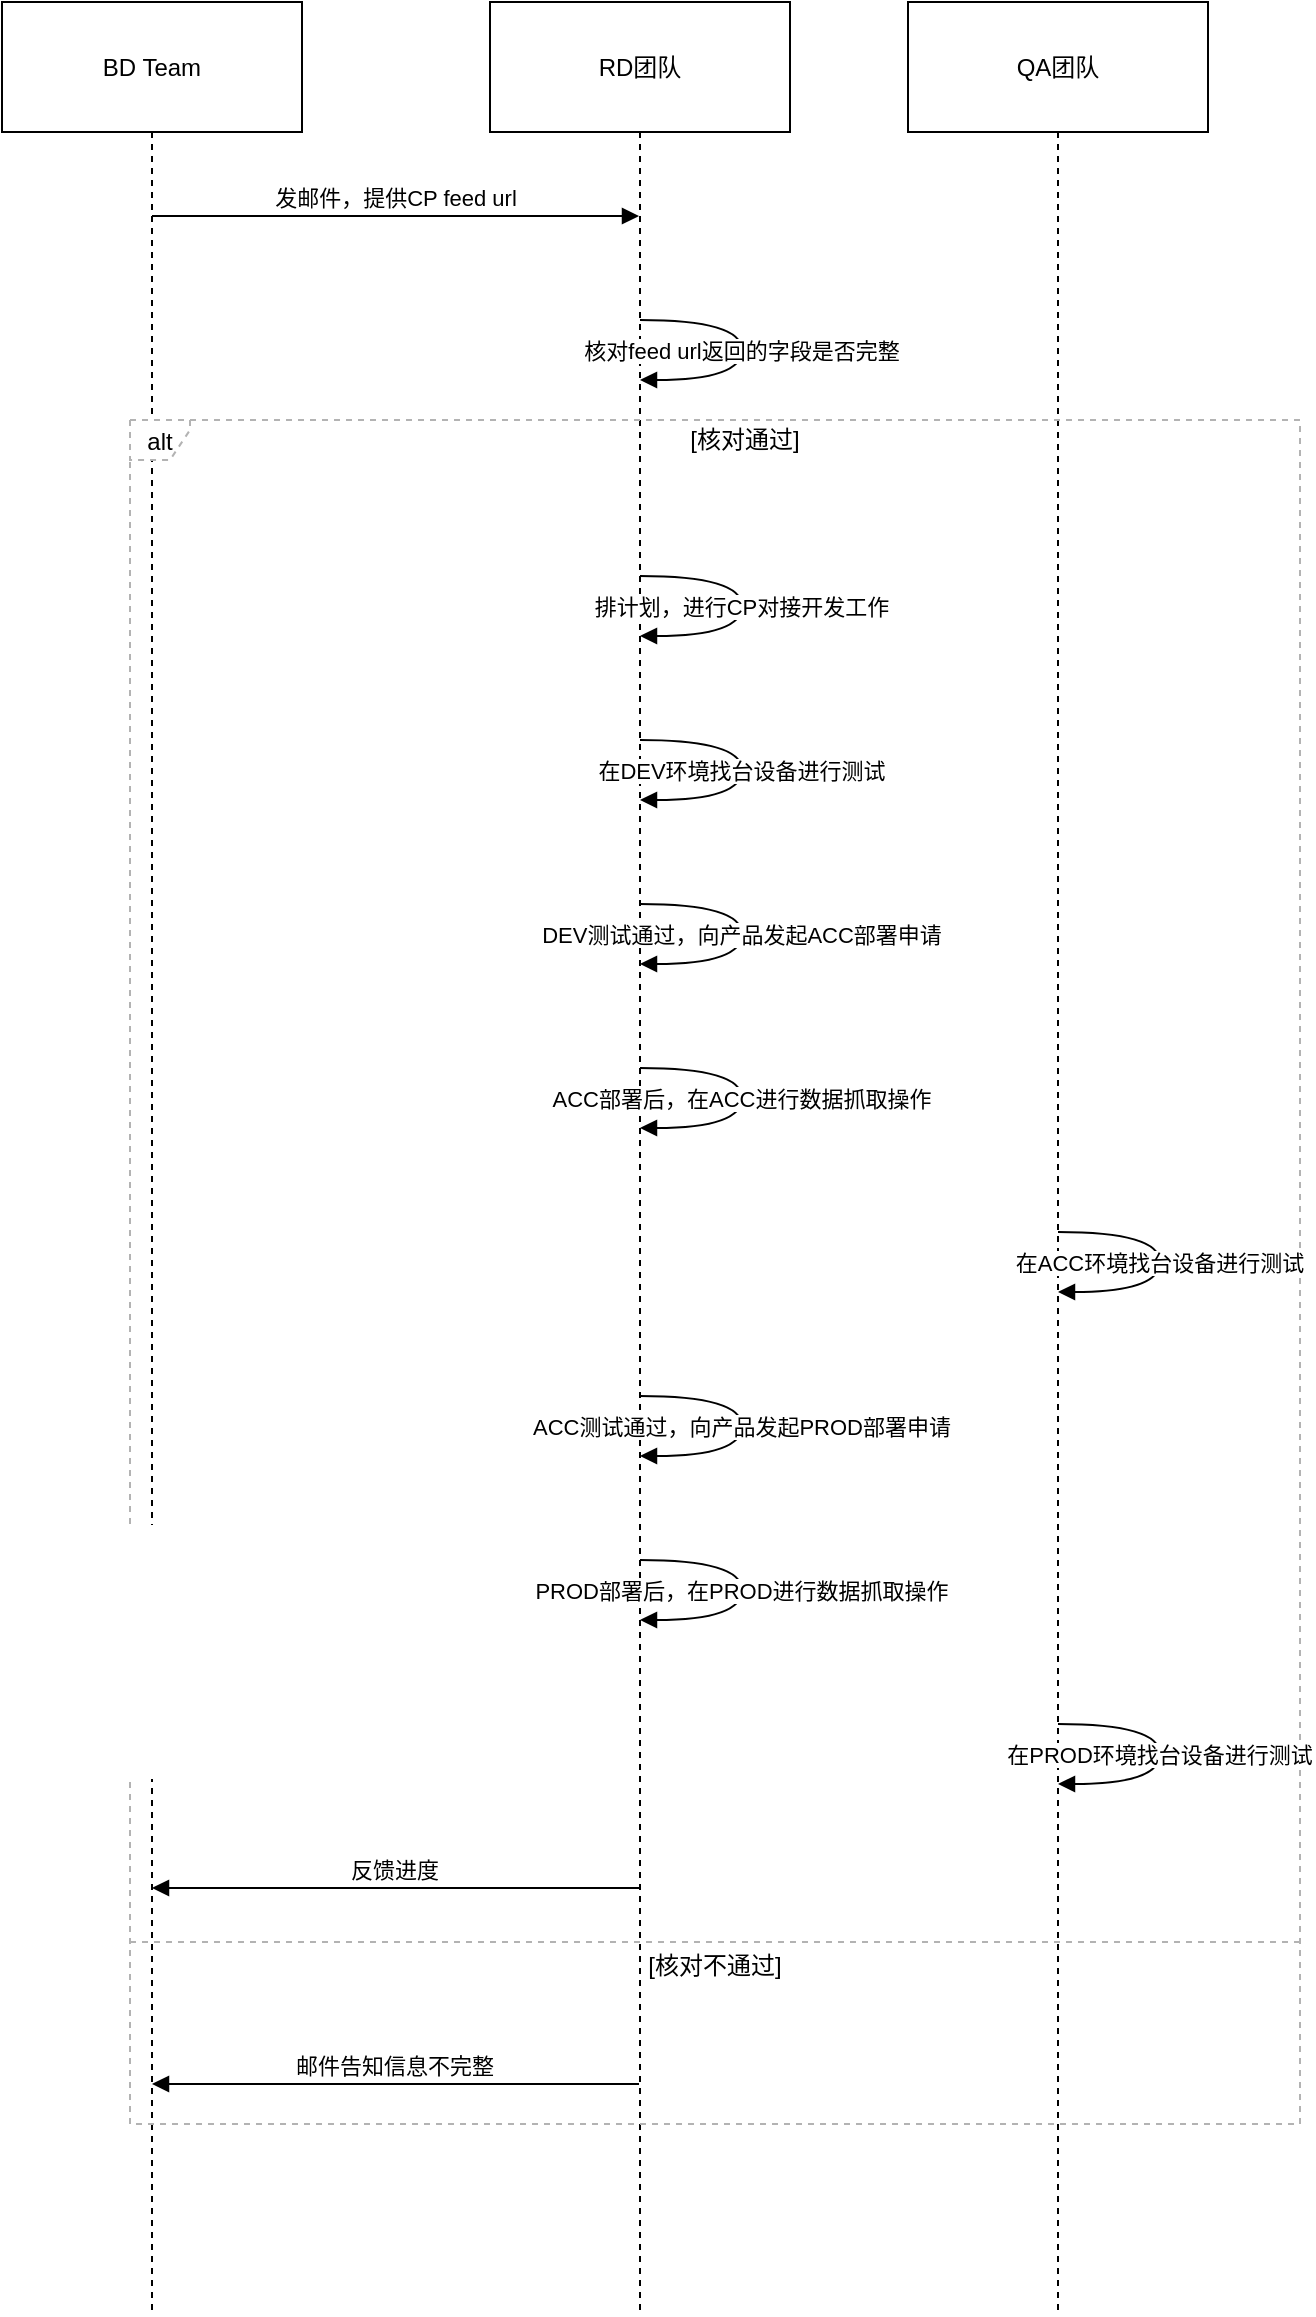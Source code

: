 <mxfile version="26.0.15">
  <diagram name="第 1 页" id="x1g4QfThPSaxT9z_EjW_">
    <mxGraphModel dx="1626" dy="755" grid="1" gridSize="10" guides="1" tooltips="1" connect="1" arrows="1" fold="1" page="1" pageScale="1" pageWidth="827" pageHeight="1169" math="0" shadow="0">
      <root>
        <mxCell id="0" />
        <mxCell id="1" parent="0" />
        <mxCell id="nWANFf-JCWplgzI0E-6u-1" value="BD Team" style="shape=umlLifeline;perimeter=lifelinePerimeter;whiteSpace=wrap;container=1;dropTarget=0;collapsible=0;recursiveResize=0;outlineConnect=0;portConstraint=eastwest;newEdgeStyle={&quot;edgeStyle&quot;:&quot;elbowEdgeStyle&quot;,&quot;elbow&quot;:&quot;vertical&quot;,&quot;curved&quot;:0,&quot;rounded&quot;:0};size=65;" vertex="1" parent="1">
          <mxGeometry x="20" y="20" width="150" height="1156" as="geometry" />
        </mxCell>
        <mxCell id="nWANFf-JCWplgzI0E-6u-2" value="RD团队" style="shape=umlLifeline;perimeter=lifelinePerimeter;whiteSpace=wrap;container=1;dropTarget=0;collapsible=0;recursiveResize=0;outlineConnect=0;portConstraint=eastwest;newEdgeStyle={&quot;edgeStyle&quot;:&quot;elbowEdgeStyle&quot;,&quot;elbow&quot;:&quot;vertical&quot;,&quot;curved&quot;:0,&quot;rounded&quot;:0};size=65;" vertex="1" parent="1">
          <mxGeometry x="264" y="20" width="150" height="1156" as="geometry" />
        </mxCell>
        <mxCell id="nWANFf-JCWplgzI0E-6u-3" value="QA团队" style="shape=umlLifeline;perimeter=lifelinePerimeter;whiteSpace=wrap;container=1;dropTarget=0;collapsible=0;recursiveResize=0;outlineConnect=0;portConstraint=eastwest;newEdgeStyle={&quot;edgeStyle&quot;:&quot;elbowEdgeStyle&quot;,&quot;elbow&quot;:&quot;vertical&quot;,&quot;curved&quot;:0,&quot;rounded&quot;:0};size=65;" vertex="1" parent="1">
          <mxGeometry x="473" y="20" width="150" height="1156" as="geometry" />
        </mxCell>
        <mxCell id="nWANFf-JCWplgzI0E-6u-4" value="alt" style="shape=umlFrame;dashed=1;pointerEvents=0;dropTarget=0;strokeColor=#B3B3B3;height=20;width=30" vertex="1" parent="1">
          <mxGeometry x="84" y="229" width="585" height="852" as="geometry" />
        </mxCell>
        <mxCell id="nWANFf-JCWplgzI0E-6u-5" value="[核对通过]" style="text;strokeColor=none;fillColor=none;align=center;verticalAlign=middle;whiteSpace=wrap;" vertex="1" parent="nWANFf-JCWplgzI0E-6u-4">
          <mxGeometry x="30" width="555" height="20" as="geometry" />
        </mxCell>
        <mxCell id="nWANFf-JCWplgzI0E-6u-6" value="[核对不通过]" style="shape=line;dashed=1;whiteSpace=wrap;verticalAlign=top;labelPosition=center;verticalLabelPosition=middle;align=center;strokeColor=#B3B3B3;" vertex="1" parent="nWANFf-JCWplgzI0E-6u-4">
          <mxGeometry y="759" width="585" height="4" as="geometry" />
        </mxCell>
        <mxCell id="nWANFf-JCWplgzI0E-6u-7" value="发邮件，提供CP feed url" style="verticalAlign=bottom;edgeStyle=elbowEdgeStyle;elbow=vertical;curved=0;rounded=0;endArrow=block;" edge="1" parent="1" source="nWANFf-JCWplgzI0E-6u-1" target="nWANFf-JCWplgzI0E-6u-2">
          <mxGeometry relative="1" as="geometry">
            <Array as="points">
              <mxPoint x="226" y="127" />
            </Array>
          </mxGeometry>
        </mxCell>
        <mxCell id="nWANFf-JCWplgzI0E-6u-8" value="核对feed url返回的字段是否完整" style="curved=1;endArrow=block;rounded=0;" edge="1" parent="1" source="nWANFf-JCWplgzI0E-6u-2" target="nWANFf-JCWplgzI0E-6u-2">
          <mxGeometry relative="1" as="geometry">
            <Array as="points">
              <mxPoint x="390" y="179" />
              <mxPoint x="390" y="209" />
            </Array>
          </mxGeometry>
        </mxCell>
        <mxCell id="nWANFf-JCWplgzI0E-6u-9" value="排计划，进行CP对接开发工作" style="curved=1;endArrow=block;rounded=0;" edge="1" parent="1" source="nWANFf-JCWplgzI0E-6u-2" target="nWANFf-JCWplgzI0E-6u-2">
          <mxGeometry relative="1" as="geometry">
            <Array as="points">
              <mxPoint x="390" y="307" />
              <mxPoint x="390" y="337" />
            </Array>
          </mxGeometry>
        </mxCell>
        <mxCell id="nWANFf-JCWplgzI0E-6u-10" value="在DEV环境找台设备进行测试" style="curved=1;endArrow=block;rounded=0;" edge="1" parent="1" source="nWANFf-JCWplgzI0E-6u-2" target="nWANFf-JCWplgzI0E-6u-2">
          <mxGeometry relative="1" as="geometry">
            <Array as="points">
              <mxPoint x="390" y="389" />
              <mxPoint x="390" y="419" />
            </Array>
          </mxGeometry>
        </mxCell>
        <mxCell id="nWANFf-JCWplgzI0E-6u-11" value="DEV测试通过，向产品发起ACC部署申请" style="curved=1;endArrow=block;rounded=0;" edge="1" parent="1" source="nWANFf-JCWplgzI0E-6u-2" target="nWANFf-JCWplgzI0E-6u-2">
          <mxGeometry relative="1" as="geometry">
            <Array as="points">
              <mxPoint x="390" y="471" />
              <mxPoint x="390" y="501" />
            </Array>
          </mxGeometry>
        </mxCell>
        <mxCell id="nWANFf-JCWplgzI0E-6u-12" value="ACC部署后，在ACC进行数据抓取操作" style="curved=1;endArrow=block;rounded=0;" edge="1" parent="1" source="nWANFf-JCWplgzI0E-6u-2" target="nWANFf-JCWplgzI0E-6u-2">
          <mxGeometry relative="1" as="geometry">
            <Array as="points">
              <mxPoint x="390" y="553" />
              <mxPoint x="390" y="583" />
            </Array>
          </mxGeometry>
        </mxCell>
        <mxCell id="nWANFf-JCWplgzI0E-6u-13" value="在ACC环境找台设备进行测试" style="curved=1;endArrow=block;rounded=0;" edge="1" parent="1" source="nWANFf-JCWplgzI0E-6u-3" target="nWANFf-JCWplgzI0E-6u-3">
          <mxGeometry relative="1" as="geometry">
            <Array as="points">
              <mxPoint x="599" y="635" />
              <mxPoint x="599" y="665" />
            </Array>
          </mxGeometry>
        </mxCell>
        <mxCell id="nWANFf-JCWplgzI0E-6u-14" value="ACC测试通过，向产品发起PROD部署申请" style="curved=1;endArrow=block;rounded=0;" edge="1" parent="1" source="nWANFf-JCWplgzI0E-6u-2" target="nWANFf-JCWplgzI0E-6u-2">
          <mxGeometry relative="1" as="geometry">
            <Array as="points">
              <mxPoint x="390" y="717" />
              <mxPoint x="390" y="747" />
            </Array>
          </mxGeometry>
        </mxCell>
        <mxCell id="nWANFf-JCWplgzI0E-6u-15" value="PROD部署后，在PROD进行数据抓取操作" style="curved=1;endArrow=block;rounded=0;" edge="1" parent="1" source="nWANFf-JCWplgzI0E-6u-2" target="nWANFf-JCWplgzI0E-6u-2">
          <mxGeometry relative="1" as="geometry">
            <Array as="points">
              <mxPoint x="390" y="799" />
              <mxPoint x="390" y="829" />
            </Array>
          </mxGeometry>
        </mxCell>
        <mxCell id="nWANFf-JCWplgzI0E-6u-16" value="在PROD环境找台设备进行测试" style="curved=1;endArrow=block;rounded=0;" edge="1" parent="1" source="nWANFf-JCWplgzI0E-6u-3" target="nWANFf-JCWplgzI0E-6u-3">
          <mxGeometry relative="1" as="geometry">
            <Array as="points">
              <mxPoint x="599" y="881" />
              <mxPoint x="599" y="911" />
            </Array>
          </mxGeometry>
        </mxCell>
        <mxCell id="nWANFf-JCWplgzI0E-6u-17" value="反馈进度" style="verticalAlign=bottom;edgeStyle=elbowEdgeStyle;elbow=vertical;curved=0;rounded=0;endArrow=block;" edge="1" parent="1" source="nWANFf-JCWplgzI0E-6u-2" target="nWANFf-JCWplgzI0E-6u-1">
          <mxGeometry relative="1" as="geometry">
            <Array as="points">
              <mxPoint x="229" y="963" />
            </Array>
          </mxGeometry>
        </mxCell>
        <mxCell id="nWANFf-JCWplgzI0E-6u-18" value="邮件告知信息不完整" style="verticalAlign=bottom;edgeStyle=elbowEdgeStyle;elbow=vertical;curved=0;rounded=0;endArrow=block;" edge="1" parent="1" source="nWANFf-JCWplgzI0E-6u-2" target="nWANFf-JCWplgzI0E-6u-1">
          <mxGeometry relative="1" as="geometry">
            <Array as="points">
              <mxPoint x="229" y="1061" />
            </Array>
          </mxGeometry>
        </mxCell>
      </root>
    </mxGraphModel>
  </diagram>
</mxfile>
